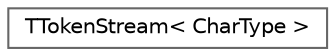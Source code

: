 digraph "Graphical Class Hierarchy"
{
 // INTERACTIVE_SVG=YES
 // LATEX_PDF_SIZE
  bgcolor="transparent";
  edge [fontname=Helvetica,fontsize=10,labelfontname=Helvetica,labelfontsize=10];
  node [fontname=Helvetica,fontsize=10,shape=box,height=0.2,width=0.4];
  rankdir="LR";
  Node0 [id="Node000000",label="TTokenStream\< CharType \>",height=0.2,width=0.4,color="grey40", fillcolor="white", style="filled",URL="$da/d52/classTTokenStream.html",tooltip="A token stream wraps up a raw string, providing accessors into it for consuming tokens."];
}
